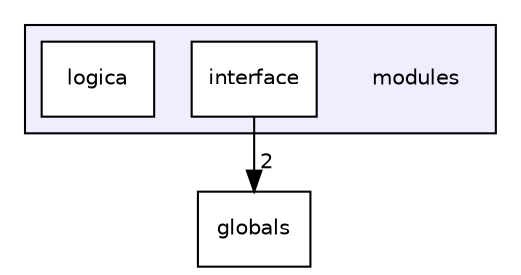 digraph "modules" {
  compound=true
  node [ fontsize="10", fontname="Helvetica"];
  edge [ labelfontsize="10", labelfontname="Helvetica"];
  subgraph clusterdir_e05d7e2b1ecd646af5bb94391405f3b5 {
    graph [ bgcolor="#eeeeff", pencolor="black", label="" URL="dir_e05d7e2b1ecd646af5bb94391405f3b5.html"];
    dir_e05d7e2b1ecd646af5bb94391405f3b5 [shape=plaintext label="modules"];
    dir_43985c429e5ab3d24f982bac2c233900 [shape=box label="interface" color="black" fillcolor="white" style="filled" URL="dir_43985c429e5ab3d24f982bac2c233900.html"];
    dir_0191ee3e597b365a20f4f34b6c8b9e19 [shape=box label="logica" color="black" fillcolor="white" style="filled" URL="dir_0191ee3e597b365a20f4f34b6c8b9e19.html"];
  }
  dir_6cae25715198b8e785d094ed2704a374 [shape=box label="globals" URL="dir_6cae25715198b8e785d094ed2704a374.html"];
  dir_43985c429e5ab3d24f982bac2c233900->dir_6cae25715198b8e785d094ed2704a374 [headlabel="2", labeldistance=1.5 headhref="dir_000006_000004.html"];
}
